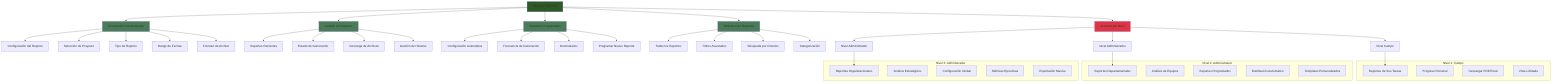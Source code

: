 graph TB
    A[Ventana Reportes] --> B[Generación Personalizada]
    A --> C[Gestión de Reportes]
    A --> D[Reportes Programados]
    A --> E[Biblioteca de Reportes]
    A --> F[Accesos por Nivel]
    
    B --> B1[Configuración del Reporte]
    B --> B2[Selección de Proyecto]
    B --> B3[Tipo de Reporte]
    B --> B4[Rango de Fechas]
    B --> B5[Formato de Archivo]
    
    C --> C1[Reportes Recientes]
    C --> C2[Estado de Generación]
    C --> C3[Descarga de Archivos]
    C --> C4[Gestión de Historial]
    
    D --> D1[Configuración Automática]
    D --> D2[Frecuencia de Generación]
    D --> D3[Destinatarios]
    D --> D4[Programar Nuevo Reporte]
    
    E --> E1[Todos los Reportes]
    E --> E2[Filtros Avanzados]
    E --> E3[Búsqueda por Criterios]
    E --> E4[Categorización]
    
    F --> F1[Nivel Campo]
    F --> F2[Nivel Administrativo]
    F --> F3[Nivel Administrador]
    
    %% Nivel Campo
    subgraph "Nivel 1: Campo"
        G1[Reportes de Sus Tareas]
        G2[Progreso Personal]
        G3[Descargar PDF/Excel]
        G4[Vista Limitada]
    end
    
    %% Nivel Administrativo
    subgraph "Nivel 2: Administrativo"
        H1[Reportes Departamentales]
        H2[Análisis de Equipos]
        H3[Reportes Programados]
        H4[Distribución Automática]
        H5[Templates Personalizados]
    end
    
    %% Nivel Administrador
    subgraph "Nivel 3: Administrador"
        I1[Reportes Organizacionales]
        I2[Análisis Estratégicos]
        I3[Configuración Global]
        I4[Métricas Ejecutivas]
        I5[Exportación Masiva]
    end
    
    F1 --> G1
    F2 --> H1
    F3 --> I1
    
    style A fill:#2d5a27
    style B fill:#4a7c59
    style C fill:#4a7c59
    style D fill:#4a7c59
    style E fill:#4a7c59
    style F fill:#dc3545